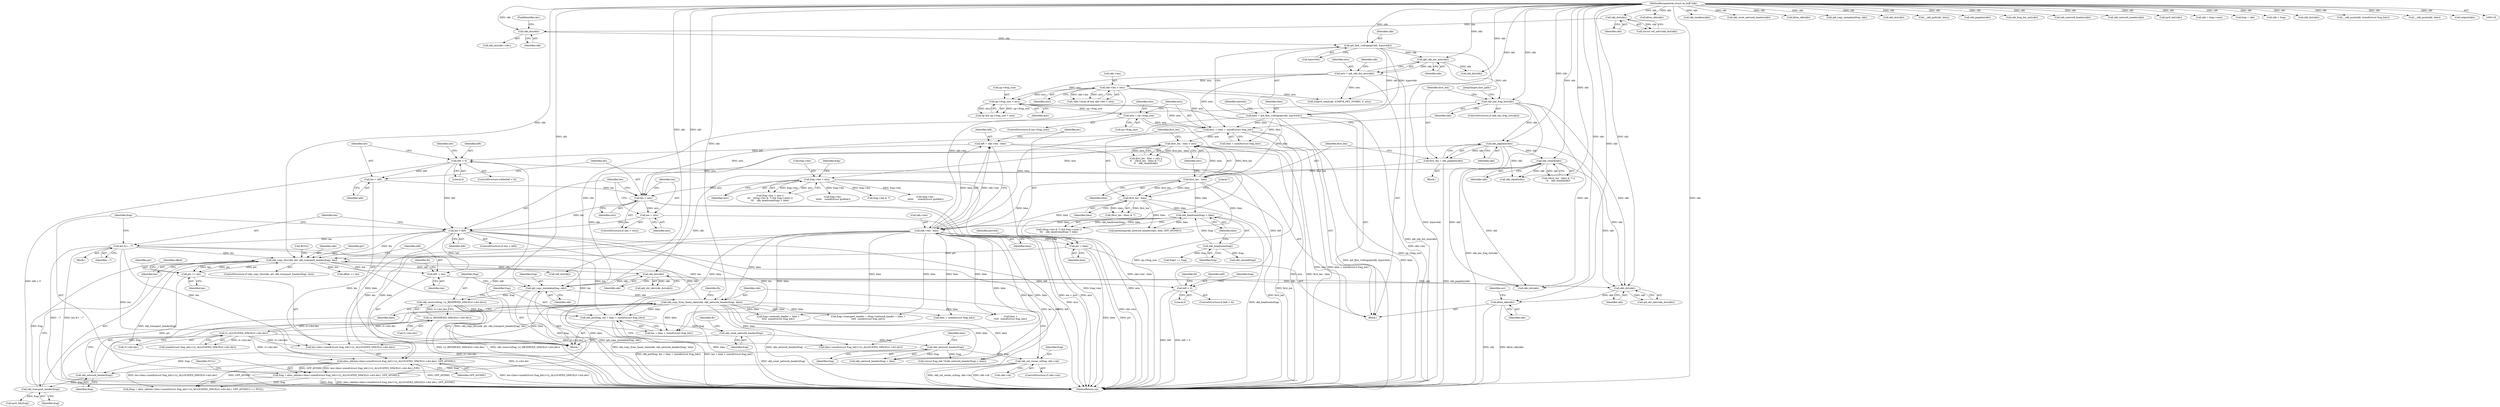 digraph "0_linux_87c48fa3b4630905f98268dde838ee43626a060c_1@API" {
"1000857" [label="(Call,kfree_skb(skb))"];
"1000854" [label="(Call,skb_dst(skb))"];
"1000848" [label="(Call,skb_dst(skb))"];
"1000794" [label="(Call,skb_copy_bits(skb, ptr, skb_transport_header(frag), len))"];
"1000760" [label="(Call,skb_copy_from_linear_data(skb, skb_network_header(frag), hlen))"];
"1000710" [label="(Call,ip6_copy_metadata(frag, skb))"];
"1000680" [label="(Call,frag = alloc_skb(len+hlen+sizeof(struct frag_hdr)+LL_ALLOCATED_SPACE(rt->dst.dev), GFP_ATOMIC))"];
"1000682" [label="(Call,alloc_skb(len+hlen+sizeof(struct frag_hdr)+LL_ALLOCATED_SPACE(rt->dst.dev), GFP_ATOMIC))"];
"1000675" [label="(Call,len &= ~7)"];
"1000671" [label="(Call,len < left)"];
"1000667" [label="(Call,len = mtu)"];
"1000664" [label="(Call,len > mtu)"];
"1000660" [label="(Call,len = left)"];
"1000656" [label="(Call,left > 0)"];
"1000641" [label="(Call,left = skb->len - hlen)"];
"1000643" [label="(Call,skb->len - hlen)"];
"1000194" [label="(Call,skb->len > mtu)"];
"1000184" [label="(Call,mtu = ip6_skb_dst_mtu(skb))"];
"1000186" [label="(Call,ip6_skb_dst_mtu(skb))"];
"1000176" [label="(Call,ip6_find_1stfragopt(skb, &prevhdr))"];
"1000171" [label="(Call,skb_dst(skb))"];
"1000128" [label="(Call,skb_dst(skb))"];
"1000119" [label="(MethodParameterIn,struct sk_buff *skb)"];
"1000267" [label="(Call,first_len - hlen)"];
"1000261" [label="(Call,first_len - hlen)"];
"1000253" [label="(Call,first_len = skb_pagelen(skb))"];
"1000255" [label="(Call,skb_pagelen(skb))"];
"1000249" [label="(Call,skb_has_frag_list(skb))"];
"1000174" [label="(Call,hlen = ip6_find_1stfragopt(skb, &prevhdr))"];
"1000292" [label="(Call,skb_headroom(frag) < hlen)"];
"1000293" [label="(Call,skb_headroom(frag))"];
"1000811" [label="(Call,left > 0)"];
"1000801" [label="(Call,left -= len)"];
"1000260" [label="(Call,first_len - hlen > mtu)"];
"1000242" [label="(Call,mtu -= hlen + sizeof(struct frag_hdr))"];
"1000237" [label="(Call,mtu = np->frag_size)"];
"1000227" [label="(Call,np->frag_size < mtu)"];
"1000277" [label="(Call,frag->len > mtu)"];
"1000690" [label="(Call,LL_ALLOCATED_SPACE(rt->dst.dev))"];
"1000715" [label="(Call,LL_RESERVED_SPACE(rt->dst.dev))"];
"1000271" [label="(Call,skb_cloned(skb))"];
"1000762" [label="(Call,skb_network_header(frag))"];
"1000736" [label="(Call,skb_network_header(frag))"];
"1000729" [label="(Call,skb_reset_network_header(frag))"];
"1000721" [label="(Call,skb_put(frag, len + hlen + sizeof(struct frag_hdr)))"];
"1000713" [label="(Call,skb_reserve(frag, LL_RESERVED_SPACE(rt->dst.dev)))"];
"1000755" [label="(Call,skb_set_owner_w(frag, skb->sk))"];
"1000832" [label="(Call,ptr += len)"];
"1000648" [label="(Call,ptr = hlen)"];
"1000797" [label="(Call,skb_transport_header(frag))"];
"1000643" [label="(Call,skb->len - hlen)"];
"1000177" [label="(Identifier,skb)"];
"1000797" [label="(Call,skb_transport_header(frag))"];
"1000243" [label="(Identifier,mtu)"];
"1000254" [label="(Identifier,first_len)"];
"1000810" [label="(ControlStructure,if (left > 0))"];
"1000231" [label="(Identifier,mtu)"];
"1000868" [label="(Call,kfree_skb(skb))"];
"1000764" [label="(Identifier,hlen)"];
"1000269" [label="(Identifier,hlen)"];
"1000679" [label="(Call,(frag = alloc_skb(len+hlen+sizeof(struct frag_hdr)+LL_ALLOCATED_SPACE(rt->dst.dev), GFP_ATOMIC)) == NULL)"];
"1000762" [label="(Call,skb_network_header(frag))"];
"1000763" [label="(Identifier,frag)"];
"1000170" [label="(Call,skb_dst(skb)->dev)"];
"1000660" [label="(Call,len = left)"];
"1000284" [label="(Call,frag->len & 7)"];
"1000756" [label="(Identifier,frag)"];
"1000256" [label="(Identifier,skb)"];
"1000723" [label="(Call,len + hlen + sizeof(struct frag_hdr))"];
"1000659" [label="(Block,)"];
"1000761" [label="(Identifier,skb)"];
"1000266" [label="(Call,(first_len - hlen) & 7)"];
"1000722" [label="(Identifier,frag)"];
"1000249" [label="(Call,skb_has_frag_list(skb))"];
"1000262" [label="(Identifier,first_len)"];
"1000225" [label="(Call,np && np->frag_size < mtu)"];
"1000672" [label="(Identifier,len)"];
"1000833" [label="(Identifier,ptr)"];
"1000690" [label="(Call,LL_ALLOCATED_SPACE(rt->dst.dev))"];
"1000171" [label="(Call,skb_dst(skb))"];
"1000178" [label="(Call,&prevhdr)"];
"1000278" [label="(Call,frag->len)"];
"1000767" [label="(Identifier,fh)"];
"1000661" [label="(Identifier,len)"];
"1000794" [label="(Call,skb_copy_bits(skb, ptr, skb_transport_header(frag), len))"];
"1000849" [label="(Identifier,skb)"];
"1000129" [label="(Identifier,skb)"];
"1000641" [label="(Call,left = skb->len - hlen)"];
"1000228" [label="(Call,np->frag_size)"];
"1000259" [label="(Call,first_len - hlen > mtu ||\n\t\t    ((first_len - hlen) & 7) ||\n\t\t    skb_cloned(skb))"];
"1000865" [label="(Call,skb_dst(skb))"];
"1000422" [label="(Call,skb_headlen(skb))"];
"1000730" [label="(Identifier,frag)"];
"1000760" [label="(Call,skb_copy_from_linear_data(skb, skb_network_header(frag), hlen))"];
"1000743" [label="(Call,frag->network_header + hlen +\n\t\t\t\t\t  sizeof(struct frag_hdr))"];
"1000800" [label="(Call,BUG())"];
"1000271" [label="(Call,skb_cloned(skb))"];
"1000381" [label="(Call,skb_reset_network_header(skb))"];
"1000292" [label="(Call,skb_headroom(frag) < hlen)"];
"1000219" [label="(Call,kfree_skb(skb))"];
"1000242" [label="(Call,mtu -= hlen + sizeof(struct frag_hdr))"];
"1000176" [label="(Call,ip6_find_1stfragopt(skb, &prevhdr))"];
"1000860" [label="(Identifier,err)"];
"1000195" [label="(Call,skb->len)"];
"1000665" [label="(Identifier,len)"];
"1000666" [label="(Identifier,mtu)"];
"1000227" [label="(Call,np->frag_size < mtu)"];
"1000755" [label="(Call,skb_set_owner_w(frag, skb->sk))"];
"1000834" [label="(Identifier,len)"];
"1000529" [label="(Call,ip6_copy_metadata(frag, skb))"];
"1000676" [label="(Identifier,len)"];
"1000757" [label="(Call,skb->sk)"];
"1000173" [label="(FieldIdentifier,dev)"];
"1000712" [label="(Identifier,skb)"];
"1000128" [label="(Call,skb_dst(skb))"];
"1000205" [label="(Call,skb_dst(skb))"];
"1000642" [label="(Identifier,left)"];
"1000649" [label="(Identifier,ptr)"];
"1000822" [label="(Call,ipv6_hdr(frag))"];
"1000244" [label="(Call,hlen + sizeof(struct frag_hdr))"];
"1000732" [label="(Identifier,fh)"];
"1000264" [label="(Identifier,mtu)"];
"1000737" [label="(Identifier,frag)"];
"1000261" [label="(Call,first_len - hlen)"];
"1000710" [label="(Call,ip6_copy_metadata(frag, skb))"];
"1000650" [label="(Identifier,hlen)"];
"1000713" [label="(Call,skb_reserve(frag, LL_RESERVED_SPACE(rt->dst.dev)))"];
"1000644" [label="(Call,skb->len)"];
"1000216" [label="(Call,skb_dst(skb))"];
"1000813" [label="(Literal,0)"];
"1000682" [label="(Call,alloc_skb(len+hlen+sizeof(struct frag_hdr)+LL_ALLOCATED_SPACE(rt->dst.dev), GFP_ATOMIC))"];
"1000836" [label="(Identifier,offset)"];
"1000184" [label="(Call,mtu = ip6_skb_dst_mtu(skb))"];
"1000367" [label="(Call,__skb_pull(skb, hlen))"];
"1000175" [label="(Identifier,hlen)"];
"1000238" [label="(Identifier,mtu)"];
"1000277" [label="(Call,frag->len > mtu)"];
"1000250" [label="(Identifier,skb)"];
"1000711" [label="(Identifier,frag)"];
"1000793" [label="(ControlStructure,if (skb_copy_bits(skb, ptr, skb_transport_header(frag), len)))"];
"1000172" [label="(Identifier,skb)"];
"1000268" [label="(Identifier,first_len)"];
"1000260" [label="(Call,first_len - hlen > mtu)"];
"1000174" [label="(Call,hlen = ip6_find_1stfragopt(skb, &prevhdr))"];
"1000251" [label="(Block,)"];
"1000736" [label="(Call,skb_network_header(frag))"];
"1000739" [label="(Call,frag->transport_header = (frag->network_header + hlen +\n\t\t\t\t\t  sizeof(struct frag_hdr)))"];
"1000414" [label="(Call,skb_pagelen(skb))"];
"1000847" [label="(Call,ip6_dst_idev(skb_dst(skb)))"];
"1000683" [label="(Call,len+hlen+sizeof(struct frag_hdr)+LL_ALLOCATED_SPACE(rt->dst.dev))"];
"1000662" [label="(Identifier,left)"];
"1000658" [label="(Literal,0)"];
"1000853" [label="(Call,ip6_dst_idev(skb_dst(skb)))"];
"1000126" [label="(Call,(struct rt6_info*)skb_dst(skb))"];
"1000270" [label="(Literal,7)"];
"1000233" [label="(ControlStructure,if (np->frag_size))"];
"1000192" [label="(Identifier,skb)"];
"1000716" [label="(Call,rt->dst.dev)"];
"1000680" [label="(Call,frag = alloc_skb(len+hlen+sizeof(struct frag_hdr)+LL_ALLOCATED_SPACE(rt->dst.dev), GFP_ATOMIC))"];
"1000647" [label="(Identifier,hlen)"];
"1000751" [label="(ControlStructure,if (skb->sk))"];
"1000198" [label="(Identifier,mtu)"];
"1000208" [label="(Call,icmpv6_send(skb, ICMPV6_PKT_TOOBIG, 0, mtu))"];
"1000657" [label="(Identifier,left)"];
"1000186" [label="(Call,ip6_skb_dst_mtu(skb))"];
"1000664" [label="(Call,len > mtu)"];
"1000721" [label="(Call,skb_put(frag, len + hlen + sizeof(struct frag_hdr)))"];
"1000656" [label="(Call,left > 0)"];
"1000803" [label="(Identifier,len)"];
"1000802" [label="(Identifier,left)"];
"1000267" [label="(Call,first_len - hlen)"];
"1000668" [label="(Identifier,len)"];
"1000640" [label="(JumpTarget,slow_path:)"];
"1000523" [label="(Call,frag->len -\n\t\t\t\t\t\t      sizeof(struct ipv6hdr))"];
"1000801" [label="(Call,left -= len)"];
"1000121" [label="(Block,)"];
"1000619" [label="(Call,frag2 == frag)"];
"1000295" [label="(Identifier,hlen)"];
"1000185" [label="(Identifier,mtu)"];
"1000265" [label="(Call,((first_len - hlen) & 7) ||\n\t\t    skb_cloned(skb))"];
"1000341" [label="(Call,skb_frag_list_init(skb))"];
"1000350" [label="(Call,skb_network_header(skb))"];
"1000681" [label="(Identifier,frag)"];
"1000733" [label="(Call,(struct frag_hdr *)(skb_network_header(frag) + hlen))"];
"1000725" [label="(Call,hlen + sizeof(struct frag_hdr))"];
"1000384" [label="(Call,skb_network_header(skb))"];
"1000431" [label="(Call,ipv6_hdr(skb))"];
"1000239" [label="(Call,np->frag_size)"];
"1000697" [label="(Identifier,NULL)"];
"1000189" [label="(Call,!skb->local_df && skb->len > mtu)"];
"1000298" [label="(Call,skb_shared(frag))"];
"1000857" [label="(Call,kfree_skb(skb))"];
"1000272" [label="(Identifier,skb)"];
"1000674" [label="(Block,)"];
"1000855" [label="(Identifier,skb)"];
"1000349" [label="(Call,kmemdup(skb_network_header(skb), hlen, GFP_ATOMIC))"];
"1000729" [label="(Call,skb_reset_network_header(frag))"];
"1000653" [label="(Identifier,prevhdr)"];
"1000281" [label="(Identifier,mtu)"];
"1000655" [label="(ControlStructure,while(left > 0))"];
"1000276" [label="(Call,frag->len > mtu ||\n\t\t\t    ((frag->len & 7) && frag->next) ||\n\t\t\t    skb_headroom(frag) < hlen)"];
"1000591" [label="(Call,skb = frag->next)"];
"1000823" [label="(Identifier,frag)"];
"1000648" [label="(Call,ptr = hlen)"];
"1000715" [label="(Call,LL_RESERVED_SPACE(rt->dst.dev))"];
"1000237" [label="(Call,mtu = np->frag_size)"];
"1000835" [label="(Call,offset += len)"];
"1000747" [label="(Call,hlen +\n\t\t\t\t\t  sizeof(struct frag_hdr))"];
"1000798" [label="(Identifier,frag)"];
"1000671" [label="(Call,len < left)"];
"1000852" [label="(Identifier,net)"];
"1000685" [label="(Call,hlen+sizeof(struct frag_hdr)+LL_ALLOCATED_SPACE(rt->dst.dev))"];
"1000598" [label="(Call,frag = skb)"];
"1000263" [label="(Identifier,hlen)"];
"1000194" [label="(Call,skb->len > mtu)"];
"1000687" [label="(Call,sizeof(struct frag_hdr)+LL_ALLOCATED_SPACE(rt->dst.dev))"];
"1000854" [label="(Call,skb_dst(skb))"];
"1000293" [label="(Call,skb_headroom(frag))"];
"1000553" [label="(Call,skb = frag)"];
"1000187" [label="(Identifier,skb)"];
"1000735" [label="(Call,skb_network_header(frag) + hlen)"];
"1000248" [label="(ControlStructure,if (skb_has_frag_list(skb)))"];
"1000286" [label="(Identifier,frag)"];
"1000795" [label="(Identifier,skb)"];
"1000361" [label="(Call,skb_dst(skb))"];
"1000667" [label="(Call,len = mtu)"];
"1000796" [label="(Identifier,ptr)"];
"1000294" [label="(Identifier,frag)"];
"1000677" [label="(Identifier,~7)"];
"1000338" [label="(Call,skb_shinfo(skb))"];
"1000811" [label="(Call,left > 0)"];
"1000181" [label="(Identifier,nexthdr)"];
"1000816" [label="(Identifier,fh)"];
"1000663" [label="(ControlStructure,if (len > mtu))"];
"1000738" [label="(Identifier,hlen)"];
"1000858" [label="(Identifier,skb)"];
"1000673" [label="(Identifier,left)"];
"1000253" [label="(Call,first_len = skb_pagelen(skb))"];
"1000374" [label="(Call,__skb_push(skb, sizeof(struct frag_hdr)))"];
"1000691" [label="(Call,rt->dst.dev)"];
"1000799" [label="(Identifier,len)"];
"1000670" [label="(ControlStructure,if (len < left))"];
"1000848" [label="(Call,skb_dst(skb))"];
"1000872" [label="(MethodReturn,int)"];
"1000669" [label="(Identifier,mtu)"];
"1000282" [label="(Call,((frag->len & 7) && frag->next) ||\n\t\t\t    skb_headroom(frag) < hlen)"];
"1000826" [label="(Call,frag->len -\n\t\t\t\t\t\t    sizeof(struct ipv6hdr))"];
"1000378" [label="(Call,__skb_push(skb, hlen))"];
"1000812" [label="(Identifier,left)"];
"1000806" [label="(Identifier,fh)"];
"1000696" [label="(Identifier,GFP_ATOMIC)"];
"1000255" [label="(Call,skb_pagelen(skb))"];
"1000675" [label="(Call,len &= ~7)"];
"1000702" [label="(Call,skb_dst(skb))"];
"1000714" [label="(Identifier,frag)"];
"1000534" [label="(Call,output(skb))"];
"1000119" [label="(MethodParameterIn,struct sk_buff *skb)"];
"1000832" [label="(Call,ptr += len)"];
"1000857" -> "1000121"  [label="AST: "];
"1000857" -> "1000858"  [label="CFG: "];
"1000858" -> "1000857"  [label="AST: "];
"1000860" -> "1000857"  [label="CFG: "];
"1000857" -> "1000872"  [label="DDG: skb"];
"1000857" -> "1000872"  [label="DDG: kfree_skb(skb)"];
"1000854" -> "1000857"  [label="DDG: skb"];
"1000119" -> "1000857"  [label="DDG: skb"];
"1000854" -> "1000853"  [label="AST: "];
"1000854" -> "1000855"  [label="CFG: "];
"1000855" -> "1000854"  [label="AST: "];
"1000853" -> "1000854"  [label="CFG: "];
"1000854" -> "1000853"  [label="DDG: skb"];
"1000848" -> "1000854"  [label="DDG: skb"];
"1000249" -> "1000854"  [label="DDG: skb"];
"1000271" -> "1000854"  [label="DDG: skb"];
"1000255" -> "1000854"  [label="DDG: skb"];
"1000119" -> "1000854"  [label="DDG: skb"];
"1000848" -> "1000847"  [label="AST: "];
"1000848" -> "1000849"  [label="CFG: "];
"1000849" -> "1000848"  [label="AST: "];
"1000847" -> "1000848"  [label="CFG: "];
"1000848" -> "1000702"  [label="DDG: skb"];
"1000848" -> "1000710"  [label="DDG: skb"];
"1000848" -> "1000847"  [label="DDG: skb"];
"1000794" -> "1000848"  [label="DDG: skb"];
"1000119" -> "1000848"  [label="DDG: skb"];
"1000794" -> "1000793"  [label="AST: "];
"1000794" -> "1000799"  [label="CFG: "];
"1000795" -> "1000794"  [label="AST: "];
"1000796" -> "1000794"  [label="AST: "];
"1000797" -> "1000794"  [label="AST: "];
"1000799" -> "1000794"  [label="AST: "];
"1000800" -> "1000794"  [label="CFG: "];
"1000802" -> "1000794"  [label="CFG: "];
"1000794" -> "1000872"  [label="DDG: skb_copy_bits(skb, ptr, skb_transport_header(frag), len)"];
"1000794" -> "1000872"  [label="DDG: skb_transport_header(frag)"];
"1000760" -> "1000794"  [label="DDG: skb"];
"1000119" -> "1000794"  [label="DDG: skb"];
"1000832" -> "1000794"  [label="DDG: ptr"];
"1000648" -> "1000794"  [label="DDG: ptr"];
"1000797" -> "1000794"  [label="DDG: frag"];
"1000675" -> "1000794"  [label="DDG: len"];
"1000671" -> "1000794"  [label="DDG: len"];
"1000794" -> "1000801"  [label="DDG: len"];
"1000794" -> "1000832"  [label="DDG: len"];
"1000794" -> "1000832"  [label="DDG: ptr"];
"1000794" -> "1000835"  [label="DDG: len"];
"1000794" -> "1000865"  [label="DDG: skb"];
"1000760" -> "1000659"  [label="AST: "];
"1000760" -> "1000764"  [label="CFG: "];
"1000761" -> "1000760"  [label="AST: "];
"1000762" -> "1000760"  [label="AST: "];
"1000764" -> "1000760"  [label="AST: "];
"1000767" -> "1000760"  [label="CFG: "];
"1000760" -> "1000872"  [label="DDG: skb_network_header(frag)"];
"1000760" -> "1000872"  [label="DDG: skb_copy_from_linear_data(skb, skb_network_header(frag), hlen)"];
"1000760" -> "1000872"  [label="DDG: hlen"];
"1000760" -> "1000682"  [label="DDG: hlen"];
"1000760" -> "1000683"  [label="DDG: hlen"];
"1000760" -> "1000685"  [label="DDG: hlen"];
"1000760" -> "1000721"  [label="DDG: hlen"];
"1000760" -> "1000723"  [label="DDG: hlen"];
"1000760" -> "1000725"  [label="DDG: hlen"];
"1000760" -> "1000733"  [label="DDG: hlen"];
"1000760" -> "1000735"  [label="DDG: hlen"];
"1000760" -> "1000739"  [label="DDG: hlen"];
"1000760" -> "1000743"  [label="DDG: hlen"];
"1000760" -> "1000747"  [label="DDG: hlen"];
"1000710" -> "1000760"  [label="DDG: skb"];
"1000119" -> "1000760"  [label="DDG: skb"];
"1000762" -> "1000760"  [label="DDG: frag"];
"1000643" -> "1000760"  [label="DDG: hlen"];
"1000710" -> "1000659"  [label="AST: "];
"1000710" -> "1000712"  [label="CFG: "];
"1000711" -> "1000710"  [label="AST: "];
"1000712" -> "1000710"  [label="AST: "];
"1000714" -> "1000710"  [label="CFG: "];
"1000710" -> "1000872"  [label="DDG: ip6_copy_metadata(frag, skb)"];
"1000680" -> "1000710"  [label="DDG: frag"];
"1000249" -> "1000710"  [label="DDG: skb"];
"1000271" -> "1000710"  [label="DDG: skb"];
"1000255" -> "1000710"  [label="DDG: skb"];
"1000119" -> "1000710"  [label="DDG: skb"];
"1000710" -> "1000713"  [label="DDG: frag"];
"1000680" -> "1000679"  [label="AST: "];
"1000680" -> "1000682"  [label="CFG: "];
"1000681" -> "1000680"  [label="AST: "];
"1000682" -> "1000680"  [label="AST: "];
"1000697" -> "1000680"  [label="CFG: "];
"1000680" -> "1000872"  [label="DDG: frag"];
"1000680" -> "1000872"  [label="DDG: alloc_skb(len+hlen+sizeof(struct frag_hdr)+LL_ALLOCATED_SPACE(rt->dst.dev), GFP_ATOMIC)"];
"1000680" -> "1000679"  [label="DDG: frag"];
"1000682" -> "1000680"  [label="DDG: len+hlen+sizeof(struct frag_hdr)+LL_ALLOCATED_SPACE(rt->dst.dev)"];
"1000682" -> "1000680"  [label="DDG: GFP_ATOMIC"];
"1000682" -> "1000696"  [label="CFG: "];
"1000683" -> "1000682"  [label="AST: "];
"1000696" -> "1000682"  [label="AST: "];
"1000682" -> "1000872"  [label="DDG: GFP_ATOMIC"];
"1000682" -> "1000872"  [label="DDG: len+hlen+sizeof(struct frag_hdr)+LL_ALLOCATED_SPACE(rt->dst.dev)"];
"1000682" -> "1000679"  [label="DDG: len+hlen+sizeof(struct frag_hdr)+LL_ALLOCATED_SPACE(rt->dst.dev)"];
"1000682" -> "1000679"  [label="DDG: GFP_ATOMIC"];
"1000675" -> "1000682"  [label="DDG: len"];
"1000671" -> "1000682"  [label="DDG: len"];
"1000643" -> "1000682"  [label="DDG: hlen"];
"1000690" -> "1000682"  [label="DDG: rt->dst.dev"];
"1000675" -> "1000674"  [label="AST: "];
"1000675" -> "1000677"  [label="CFG: "];
"1000676" -> "1000675"  [label="AST: "];
"1000677" -> "1000675"  [label="AST: "];
"1000681" -> "1000675"  [label="CFG: "];
"1000675" -> "1000872"  [label="DDG: ~7"];
"1000675" -> "1000872"  [label="DDG: len &= ~7"];
"1000671" -> "1000675"  [label="DDG: len"];
"1000675" -> "1000683"  [label="DDG: len"];
"1000675" -> "1000721"  [label="DDG: len"];
"1000675" -> "1000723"  [label="DDG: len"];
"1000671" -> "1000670"  [label="AST: "];
"1000671" -> "1000673"  [label="CFG: "];
"1000672" -> "1000671"  [label="AST: "];
"1000673" -> "1000671"  [label="AST: "];
"1000676" -> "1000671"  [label="CFG: "];
"1000681" -> "1000671"  [label="CFG: "];
"1000671" -> "1000872"  [label="DDG: len < left"];
"1000671" -> "1000872"  [label="DDG: left"];
"1000667" -> "1000671"  [label="DDG: len"];
"1000664" -> "1000671"  [label="DDG: len"];
"1000656" -> "1000671"  [label="DDG: left"];
"1000671" -> "1000683"  [label="DDG: len"];
"1000671" -> "1000721"  [label="DDG: len"];
"1000671" -> "1000723"  [label="DDG: len"];
"1000671" -> "1000801"  [label="DDG: left"];
"1000667" -> "1000663"  [label="AST: "];
"1000667" -> "1000669"  [label="CFG: "];
"1000668" -> "1000667"  [label="AST: "];
"1000669" -> "1000667"  [label="AST: "];
"1000672" -> "1000667"  [label="CFG: "];
"1000667" -> "1000872"  [label="DDG: mtu"];
"1000664" -> "1000667"  [label="DDG: mtu"];
"1000664" -> "1000663"  [label="AST: "];
"1000664" -> "1000666"  [label="CFG: "];
"1000665" -> "1000664"  [label="AST: "];
"1000666" -> "1000664"  [label="AST: "];
"1000668" -> "1000664"  [label="CFG: "];
"1000672" -> "1000664"  [label="CFG: "];
"1000664" -> "1000872"  [label="DDG: len > mtu"];
"1000664" -> "1000872"  [label="DDG: mtu"];
"1000660" -> "1000664"  [label="DDG: len"];
"1000260" -> "1000664"  [label="DDG: mtu"];
"1000242" -> "1000664"  [label="DDG: mtu"];
"1000277" -> "1000664"  [label="DDG: mtu"];
"1000660" -> "1000659"  [label="AST: "];
"1000660" -> "1000662"  [label="CFG: "];
"1000661" -> "1000660"  [label="AST: "];
"1000662" -> "1000660"  [label="AST: "];
"1000665" -> "1000660"  [label="CFG: "];
"1000656" -> "1000660"  [label="DDG: left"];
"1000656" -> "1000655"  [label="AST: "];
"1000656" -> "1000658"  [label="CFG: "];
"1000657" -> "1000656"  [label="AST: "];
"1000658" -> "1000656"  [label="AST: "];
"1000661" -> "1000656"  [label="CFG: "];
"1000852" -> "1000656"  [label="CFG: "];
"1000656" -> "1000872"  [label="DDG: left > 0"];
"1000656" -> "1000872"  [label="DDG: left"];
"1000641" -> "1000656"  [label="DDG: left"];
"1000811" -> "1000656"  [label="DDG: left"];
"1000641" -> "1000121"  [label="AST: "];
"1000641" -> "1000643"  [label="CFG: "];
"1000642" -> "1000641"  [label="AST: "];
"1000643" -> "1000641"  [label="AST: "];
"1000649" -> "1000641"  [label="CFG: "];
"1000641" -> "1000872"  [label="DDG: skb->len - hlen"];
"1000643" -> "1000641"  [label="DDG: skb->len"];
"1000643" -> "1000641"  [label="DDG: hlen"];
"1000643" -> "1000647"  [label="CFG: "];
"1000644" -> "1000643"  [label="AST: "];
"1000647" -> "1000643"  [label="AST: "];
"1000643" -> "1000872"  [label="DDG: skb->len"];
"1000194" -> "1000643"  [label="DDG: skb->len"];
"1000267" -> "1000643"  [label="DDG: hlen"];
"1000261" -> "1000643"  [label="DDG: hlen"];
"1000292" -> "1000643"  [label="DDG: hlen"];
"1000174" -> "1000643"  [label="DDG: hlen"];
"1000643" -> "1000648"  [label="DDG: hlen"];
"1000643" -> "1000683"  [label="DDG: hlen"];
"1000643" -> "1000685"  [label="DDG: hlen"];
"1000643" -> "1000721"  [label="DDG: hlen"];
"1000643" -> "1000723"  [label="DDG: hlen"];
"1000643" -> "1000725"  [label="DDG: hlen"];
"1000643" -> "1000733"  [label="DDG: hlen"];
"1000643" -> "1000735"  [label="DDG: hlen"];
"1000643" -> "1000739"  [label="DDG: hlen"];
"1000643" -> "1000743"  [label="DDG: hlen"];
"1000643" -> "1000747"  [label="DDG: hlen"];
"1000194" -> "1000189"  [label="AST: "];
"1000194" -> "1000198"  [label="CFG: "];
"1000195" -> "1000194"  [label="AST: "];
"1000198" -> "1000194"  [label="AST: "];
"1000189" -> "1000194"  [label="CFG: "];
"1000194" -> "1000872"  [label="DDG: skb->len"];
"1000194" -> "1000189"  [label="DDG: skb->len"];
"1000194" -> "1000189"  [label="DDG: mtu"];
"1000184" -> "1000194"  [label="DDG: mtu"];
"1000194" -> "1000208"  [label="DDG: mtu"];
"1000194" -> "1000227"  [label="DDG: mtu"];
"1000194" -> "1000242"  [label="DDG: mtu"];
"1000184" -> "1000121"  [label="AST: "];
"1000184" -> "1000186"  [label="CFG: "];
"1000185" -> "1000184"  [label="AST: "];
"1000186" -> "1000184"  [label="AST: "];
"1000192" -> "1000184"  [label="CFG: "];
"1000184" -> "1000872"  [label="DDG: ip6_skb_dst_mtu(skb)"];
"1000186" -> "1000184"  [label="DDG: skb"];
"1000184" -> "1000208"  [label="DDG: mtu"];
"1000184" -> "1000227"  [label="DDG: mtu"];
"1000184" -> "1000242"  [label="DDG: mtu"];
"1000186" -> "1000187"  [label="CFG: "];
"1000187" -> "1000186"  [label="AST: "];
"1000176" -> "1000186"  [label="DDG: skb"];
"1000119" -> "1000186"  [label="DDG: skb"];
"1000186" -> "1000205"  [label="DDG: skb"];
"1000186" -> "1000249"  [label="DDG: skb"];
"1000176" -> "1000174"  [label="AST: "];
"1000176" -> "1000178"  [label="CFG: "];
"1000177" -> "1000176"  [label="AST: "];
"1000178" -> "1000176"  [label="AST: "];
"1000174" -> "1000176"  [label="CFG: "];
"1000176" -> "1000872"  [label="DDG: &prevhdr"];
"1000176" -> "1000174"  [label="DDG: skb"];
"1000176" -> "1000174"  [label="DDG: &prevhdr"];
"1000171" -> "1000176"  [label="DDG: skb"];
"1000119" -> "1000176"  [label="DDG: skb"];
"1000171" -> "1000170"  [label="AST: "];
"1000171" -> "1000172"  [label="CFG: "];
"1000172" -> "1000171"  [label="AST: "];
"1000173" -> "1000171"  [label="CFG: "];
"1000128" -> "1000171"  [label="DDG: skb"];
"1000119" -> "1000171"  [label="DDG: skb"];
"1000128" -> "1000126"  [label="AST: "];
"1000128" -> "1000129"  [label="CFG: "];
"1000129" -> "1000128"  [label="AST: "];
"1000126" -> "1000128"  [label="CFG: "];
"1000128" -> "1000126"  [label="DDG: skb"];
"1000119" -> "1000128"  [label="DDG: skb"];
"1000119" -> "1000118"  [label="AST: "];
"1000119" -> "1000872"  [label="DDG: skb"];
"1000119" -> "1000205"  [label="DDG: skb"];
"1000119" -> "1000208"  [label="DDG: skb"];
"1000119" -> "1000216"  [label="DDG: skb"];
"1000119" -> "1000219"  [label="DDG: skb"];
"1000119" -> "1000249"  [label="DDG: skb"];
"1000119" -> "1000255"  [label="DDG: skb"];
"1000119" -> "1000271"  [label="DDG: skb"];
"1000119" -> "1000338"  [label="DDG: skb"];
"1000119" -> "1000341"  [label="DDG: skb"];
"1000119" -> "1000350"  [label="DDG: skb"];
"1000119" -> "1000361"  [label="DDG: skb"];
"1000119" -> "1000367"  [label="DDG: skb"];
"1000119" -> "1000374"  [label="DDG: skb"];
"1000119" -> "1000378"  [label="DDG: skb"];
"1000119" -> "1000381"  [label="DDG: skb"];
"1000119" -> "1000384"  [label="DDG: skb"];
"1000119" -> "1000414"  [label="DDG: skb"];
"1000119" -> "1000422"  [label="DDG: skb"];
"1000119" -> "1000431"  [label="DDG: skb"];
"1000119" -> "1000529"  [label="DDG: skb"];
"1000119" -> "1000534"  [label="DDG: skb"];
"1000119" -> "1000553"  [label="DDG: skb"];
"1000119" -> "1000591"  [label="DDG: skb"];
"1000119" -> "1000598"  [label="DDG: skb"];
"1000119" -> "1000702"  [label="DDG: skb"];
"1000119" -> "1000865"  [label="DDG: skb"];
"1000119" -> "1000868"  [label="DDG: skb"];
"1000267" -> "1000266"  [label="AST: "];
"1000267" -> "1000269"  [label="CFG: "];
"1000268" -> "1000267"  [label="AST: "];
"1000269" -> "1000267"  [label="AST: "];
"1000270" -> "1000267"  [label="CFG: "];
"1000267" -> "1000872"  [label="DDG: first_len"];
"1000267" -> "1000266"  [label="DDG: first_len"];
"1000267" -> "1000266"  [label="DDG: hlen"];
"1000261" -> "1000267"  [label="DDG: first_len"];
"1000261" -> "1000267"  [label="DDG: hlen"];
"1000267" -> "1000292"  [label="DDG: hlen"];
"1000267" -> "1000349"  [label="DDG: hlen"];
"1000261" -> "1000260"  [label="AST: "];
"1000261" -> "1000263"  [label="CFG: "];
"1000262" -> "1000261"  [label="AST: "];
"1000263" -> "1000261"  [label="AST: "];
"1000264" -> "1000261"  [label="CFG: "];
"1000261" -> "1000872"  [label="DDG: first_len"];
"1000261" -> "1000260"  [label="DDG: first_len"];
"1000261" -> "1000260"  [label="DDG: hlen"];
"1000253" -> "1000261"  [label="DDG: first_len"];
"1000174" -> "1000261"  [label="DDG: hlen"];
"1000261" -> "1000292"  [label="DDG: hlen"];
"1000261" -> "1000349"  [label="DDG: hlen"];
"1000253" -> "1000251"  [label="AST: "];
"1000253" -> "1000255"  [label="CFG: "];
"1000254" -> "1000253"  [label="AST: "];
"1000255" -> "1000253"  [label="AST: "];
"1000262" -> "1000253"  [label="CFG: "];
"1000253" -> "1000872"  [label="DDG: skb_pagelen(skb)"];
"1000255" -> "1000253"  [label="DDG: skb"];
"1000255" -> "1000256"  [label="CFG: "];
"1000256" -> "1000255"  [label="AST: "];
"1000249" -> "1000255"  [label="DDG: skb"];
"1000255" -> "1000271"  [label="DDG: skb"];
"1000255" -> "1000338"  [label="DDG: skb"];
"1000255" -> "1000702"  [label="DDG: skb"];
"1000249" -> "1000248"  [label="AST: "];
"1000249" -> "1000250"  [label="CFG: "];
"1000250" -> "1000249"  [label="AST: "];
"1000254" -> "1000249"  [label="CFG: "];
"1000640" -> "1000249"  [label="CFG: "];
"1000249" -> "1000872"  [label="DDG: skb_has_frag_list(skb)"];
"1000249" -> "1000702"  [label="DDG: skb"];
"1000174" -> "1000121"  [label="AST: "];
"1000175" -> "1000174"  [label="AST: "];
"1000181" -> "1000174"  [label="CFG: "];
"1000174" -> "1000872"  [label="DDG: ip6_find_1stfragopt(skb, &prevhdr)"];
"1000174" -> "1000872"  [label="DDG: hlen"];
"1000174" -> "1000242"  [label="DDG: hlen"];
"1000174" -> "1000244"  [label="DDG: hlen"];
"1000292" -> "1000282"  [label="AST: "];
"1000292" -> "1000295"  [label="CFG: "];
"1000293" -> "1000292"  [label="AST: "];
"1000295" -> "1000292"  [label="AST: "];
"1000282" -> "1000292"  [label="CFG: "];
"1000292" -> "1000872"  [label="DDG: skb_headroom(frag)"];
"1000292" -> "1000282"  [label="DDG: skb_headroom(frag)"];
"1000292" -> "1000282"  [label="DDG: hlen"];
"1000293" -> "1000292"  [label="DDG: frag"];
"1000292" -> "1000349"  [label="DDG: hlen"];
"1000293" -> "1000294"  [label="CFG: "];
"1000294" -> "1000293"  [label="AST: "];
"1000295" -> "1000293"  [label="CFG: "];
"1000293" -> "1000298"  [label="DDG: frag"];
"1000293" -> "1000619"  [label="DDG: frag"];
"1000811" -> "1000810"  [label="AST: "];
"1000811" -> "1000813"  [label="CFG: "];
"1000812" -> "1000811"  [label="AST: "];
"1000813" -> "1000811"  [label="AST: "];
"1000816" -> "1000811"  [label="CFG: "];
"1000823" -> "1000811"  [label="CFG: "];
"1000811" -> "1000872"  [label="DDG: left > 0"];
"1000811" -> "1000872"  [label="DDG: left"];
"1000801" -> "1000811"  [label="DDG: left"];
"1000801" -> "1000659"  [label="AST: "];
"1000801" -> "1000803"  [label="CFG: "];
"1000802" -> "1000801"  [label="AST: "];
"1000803" -> "1000801"  [label="AST: "];
"1000806" -> "1000801"  [label="CFG: "];
"1000260" -> "1000259"  [label="AST: "];
"1000260" -> "1000264"  [label="CFG: "];
"1000264" -> "1000260"  [label="AST: "];
"1000268" -> "1000260"  [label="CFG: "];
"1000259" -> "1000260"  [label="CFG: "];
"1000260" -> "1000872"  [label="DDG: mtu"];
"1000260" -> "1000872"  [label="DDG: first_len - hlen"];
"1000260" -> "1000259"  [label="DDG: first_len - hlen"];
"1000260" -> "1000259"  [label="DDG: mtu"];
"1000242" -> "1000260"  [label="DDG: mtu"];
"1000260" -> "1000277"  [label="DDG: mtu"];
"1000242" -> "1000121"  [label="AST: "];
"1000242" -> "1000244"  [label="CFG: "];
"1000243" -> "1000242"  [label="AST: "];
"1000244" -> "1000242"  [label="AST: "];
"1000250" -> "1000242"  [label="CFG: "];
"1000242" -> "1000872"  [label="DDG: hlen + sizeof(struct frag_hdr)"];
"1000242" -> "1000872"  [label="DDG: mtu"];
"1000237" -> "1000242"  [label="DDG: mtu"];
"1000227" -> "1000242"  [label="DDG: mtu"];
"1000237" -> "1000233"  [label="AST: "];
"1000237" -> "1000239"  [label="CFG: "];
"1000238" -> "1000237"  [label="AST: "];
"1000239" -> "1000237"  [label="AST: "];
"1000243" -> "1000237"  [label="CFG: "];
"1000237" -> "1000872"  [label="DDG: np->frag_size"];
"1000227" -> "1000237"  [label="DDG: np->frag_size"];
"1000227" -> "1000225"  [label="AST: "];
"1000227" -> "1000231"  [label="CFG: "];
"1000228" -> "1000227"  [label="AST: "];
"1000231" -> "1000227"  [label="AST: "];
"1000225" -> "1000227"  [label="CFG: "];
"1000227" -> "1000872"  [label="DDG: np->frag_size"];
"1000227" -> "1000225"  [label="DDG: np->frag_size"];
"1000227" -> "1000225"  [label="DDG: mtu"];
"1000277" -> "1000276"  [label="AST: "];
"1000277" -> "1000281"  [label="CFG: "];
"1000278" -> "1000277"  [label="AST: "];
"1000281" -> "1000277"  [label="AST: "];
"1000286" -> "1000277"  [label="CFG: "];
"1000276" -> "1000277"  [label="CFG: "];
"1000277" -> "1000872"  [label="DDG: frag->len"];
"1000277" -> "1000872"  [label="DDG: mtu"];
"1000277" -> "1000276"  [label="DDG: frag->len"];
"1000277" -> "1000276"  [label="DDG: mtu"];
"1000277" -> "1000284"  [label="DDG: frag->len"];
"1000277" -> "1000523"  [label="DDG: frag->len"];
"1000277" -> "1000826"  [label="DDG: frag->len"];
"1000690" -> "1000687"  [label="AST: "];
"1000690" -> "1000691"  [label="CFG: "];
"1000691" -> "1000690"  [label="AST: "];
"1000687" -> "1000690"  [label="CFG: "];
"1000690" -> "1000872"  [label="DDG: rt->dst.dev"];
"1000690" -> "1000683"  [label="DDG: rt->dst.dev"];
"1000690" -> "1000685"  [label="DDG: rt->dst.dev"];
"1000690" -> "1000687"  [label="DDG: rt->dst.dev"];
"1000715" -> "1000690"  [label="DDG: rt->dst.dev"];
"1000690" -> "1000715"  [label="DDG: rt->dst.dev"];
"1000715" -> "1000713"  [label="AST: "];
"1000715" -> "1000716"  [label="CFG: "];
"1000716" -> "1000715"  [label="AST: "];
"1000713" -> "1000715"  [label="CFG: "];
"1000715" -> "1000872"  [label="DDG: rt->dst.dev"];
"1000715" -> "1000713"  [label="DDG: rt->dst.dev"];
"1000271" -> "1000265"  [label="AST: "];
"1000271" -> "1000272"  [label="CFG: "];
"1000272" -> "1000271"  [label="AST: "];
"1000265" -> "1000271"  [label="CFG: "];
"1000271" -> "1000265"  [label="DDG: skb"];
"1000271" -> "1000338"  [label="DDG: skb"];
"1000271" -> "1000702"  [label="DDG: skb"];
"1000762" -> "1000763"  [label="CFG: "];
"1000763" -> "1000762"  [label="AST: "];
"1000764" -> "1000762"  [label="CFG: "];
"1000736" -> "1000762"  [label="DDG: frag"];
"1000755" -> "1000762"  [label="DDG: frag"];
"1000762" -> "1000797"  [label="DDG: frag"];
"1000736" -> "1000735"  [label="AST: "];
"1000736" -> "1000737"  [label="CFG: "];
"1000737" -> "1000736"  [label="AST: "];
"1000738" -> "1000736"  [label="CFG: "];
"1000736" -> "1000733"  [label="DDG: frag"];
"1000736" -> "1000735"  [label="DDG: frag"];
"1000729" -> "1000736"  [label="DDG: frag"];
"1000736" -> "1000755"  [label="DDG: frag"];
"1000729" -> "1000659"  [label="AST: "];
"1000729" -> "1000730"  [label="CFG: "];
"1000730" -> "1000729"  [label="AST: "];
"1000732" -> "1000729"  [label="CFG: "];
"1000729" -> "1000872"  [label="DDG: skb_reset_network_header(frag)"];
"1000721" -> "1000729"  [label="DDG: frag"];
"1000721" -> "1000659"  [label="AST: "];
"1000721" -> "1000723"  [label="CFG: "];
"1000722" -> "1000721"  [label="AST: "];
"1000723" -> "1000721"  [label="AST: "];
"1000730" -> "1000721"  [label="CFG: "];
"1000721" -> "1000872"  [label="DDG: skb_put(frag, len + hlen + sizeof(struct frag_hdr))"];
"1000721" -> "1000872"  [label="DDG: len + hlen + sizeof(struct frag_hdr)"];
"1000713" -> "1000721"  [label="DDG: frag"];
"1000713" -> "1000659"  [label="AST: "];
"1000714" -> "1000713"  [label="AST: "];
"1000722" -> "1000713"  [label="CFG: "];
"1000713" -> "1000872"  [label="DDG: LL_RESERVED_SPACE(rt->dst.dev)"];
"1000713" -> "1000872"  [label="DDG: skb_reserve(frag, LL_RESERVED_SPACE(rt->dst.dev))"];
"1000755" -> "1000751"  [label="AST: "];
"1000755" -> "1000757"  [label="CFG: "];
"1000756" -> "1000755"  [label="AST: "];
"1000757" -> "1000755"  [label="AST: "];
"1000761" -> "1000755"  [label="CFG: "];
"1000755" -> "1000872"  [label="DDG: skb->sk"];
"1000755" -> "1000872"  [label="DDG: skb_set_owner_w(frag, skb->sk)"];
"1000832" -> "1000659"  [label="AST: "];
"1000832" -> "1000834"  [label="CFG: "];
"1000833" -> "1000832"  [label="AST: "];
"1000834" -> "1000832"  [label="AST: "];
"1000836" -> "1000832"  [label="CFG: "];
"1000832" -> "1000872"  [label="DDG: ptr"];
"1000648" -> "1000121"  [label="AST: "];
"1000648" -> "1000650"  [label="CFG: "];
"1000649" -> "1000648"  [label="AST: "];
"1000650" -> "1000648"  [label="AST: "];
"1000653" -> "1000648"  [label="CFG: "];
"1000648" -> "1000872"  [label="DDG: hlen"];
"1000648" -> "1000872"  [label="DDG: ptr"];
"1000797" -> "1000798"  [label="CFG: "];
"1000798" -> "1000797"  [label="AST: "];
"1000799" -> "1000797"  [label="CFG: "];
"1000797" -> "1000822"  [label="DDG: frag"];
}
